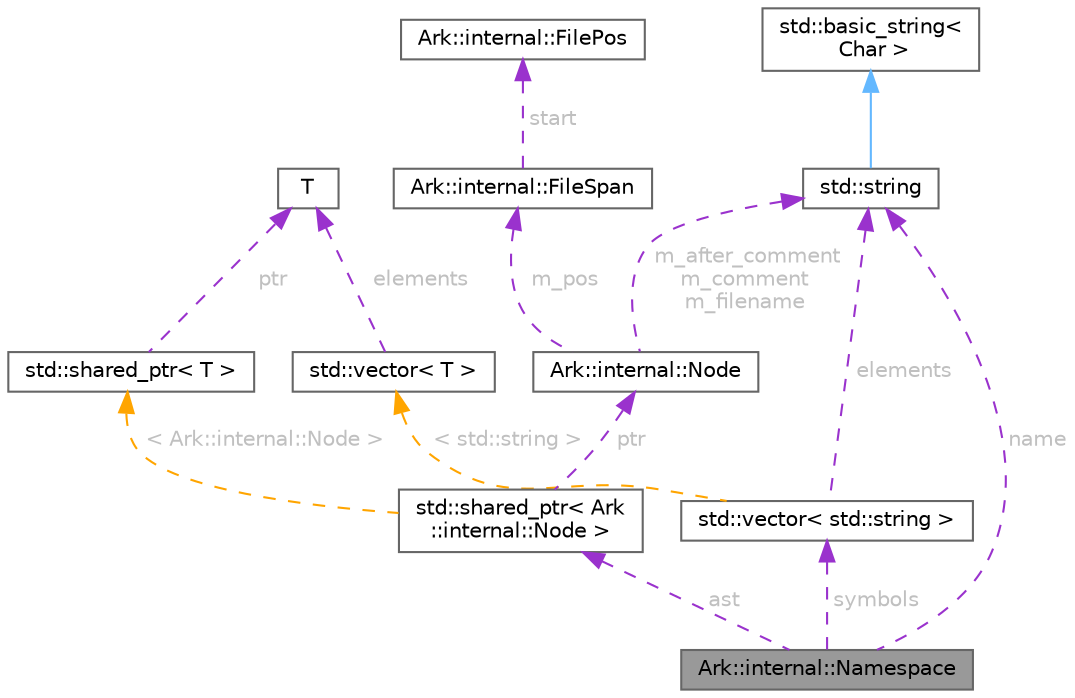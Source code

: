 digraph "Ark::internal::Namespace"
{
 // INTERACTIVE_SVG=YES
 // LATEX_PDF_SIZE
  bgcolor="transparent";
  edge [fontname=Helvetica,fontsize=10,labelfontname=Helvetica,labelfontsize=10];
  node [fontname=Helvetica,fontsize=10,shape=box,height=0.2,width=0.4];
  Node1 [id="Node000001",label="Ark::internal::Namespace",height=0.2,width=0.4,color="gray40", fillcolor="grey60", style="filled", fontcolor="black",tooltip=" "];
  Node2 -> Node1 [id="edge1_Node000001_Node000002",dir="back",color="darkorchid3",style="dashed",tooltip=" ",label=" name",fontcolor="grey" ];
  Node2 [id="Node000002",label="std::string",height=0.2,width=0.4,color="gray40", fillcolor="white", style="filled",tooltip=" "];
  Node3 -> Node2 [id="edge2_Node000002_Node000003",dir="back",color="steelblue1",style="solid",tooltip=" "];
  Node3 [id="Node000003",label="std::basic_string\<\l Char \>",height=0.2,width=0.4,color="gray40", fillcolor="white", style="filled",tooltip=" "];
  Node4 -> Node1 [id="edge3_Node000001_Node000004",dir="back",color="darkorchid3",style="dashed",tooltip=" ",label=" symbols",fontcolor="grey" ];
  Node4 [id="Node000004",label="std::vector\< std::string \>",height=0.2,width=0.4,color="gray40", fillcolor="white", style="filled",tooltip=" "];
  Node2 -> Node4 [id="edge4_Node000004_Node000002",dir="back",color="darkorchid3",style="dashed",tooltip=" ",label=" elements",fontcolor="grey" ];
  Node5 -> Node4 [id="edge5_Node000004_Node000005",dir="back",color="orange",style="dashed",tooltip=" ",label=" \< std::string \>",fontcolor="grey" ];
  Node5 [id="Node000005",label="std::vector\< T \>",height=0.2,width=0.4,color="gray40", fillcolor="white", style="filled",tooltip=" "];
  Node6 -> Node5 [id="edge6_Node000005_Node000006",dir="back",color="darkorchid3",style="dashed",tooltip=" ",label=" elements",fontcolor="grey" ];
  Node6 [id="Node000006",label="T",height=0.2,width=0.4,color="gray40", fillcolor="white", style="filled",tooltip=" "];
  Node7 -> Node1 [id="edge7_Node000001_Node000007",dir="back",color="darkorchid3",style="dashed",tooltip=" ",label=" ast",fontcolor="grey" ];
  Node7 [id="Node000007",label="std::shared_ptr\< Ark\l::internal::Node \>",height=0.2,width=0.4,color="gray40", fillcolor="white", style="filled",tooltip=" "];
  Node8 -> Node7 [id="edge8_Node000007_Node000008",dir="back",color="darkorchid3",style="dashed",tooltip=" ",label=" ptr",fontcolor="grey" ];
  Node8 [id="Node000008",label="Ark::internal::Node",height=0.2,width=0.4,color="gray40", fillcolor="white", style="filled",URL="$dc/d9e/classArk_1_1internal_1_1Node.html",tooltip="A node of an Abstract Syntax Tree for ArkScript."];
  Node9 -> Node8 [id="edge9_Node000008_Node000009",dir="back",color="darkorchid3",style="dashed",tooltip=" ",label=" m_pos",fontcolor="grey" ];
  Node9 [id="Node000009",label="Ark::internal::FileSpan",height=0.2,width=0.4,color="gray40", fillcolor="white", style="filled",URL="$dc/dda/structArk_1_1internal_1_1FileSpan.html",tooltip="Describes a span for a node/atom in a file, its start position and end position."];
  Node10 -> Node9 [id="edge10_Node000009_Node000010",dir="back",color="darkorchid3",style="dashed",tooltip=" ",label=" start",fontcolor="grey" ];
  Node10 [id="Node000010",label="Ark::internal::FilePos",height=0.2,width=0.4,color="gray40", fillcolor="white", style="filled",URL="$d7/df6/structArk_1_1internal_1_1FilePos.html",tooltip=" "];
  Node2 -> Node8 [id="edge11_Node000008_Node000002",dir="back",color="darkorchid3",style="dashed",tooltip=" ",label=" m_after_comment\nm_comment\nm_filename",fontcolor="grey" ];
  Node11 -> Node7 [id="edge12_Node000007_Node000011",dir="back",color="orange",style="dashed",tooltip=" ",label=" \< Ark::internal::Node \>",fontcolor="grey" ];
  Node11 [id="Node000011",label="std::shared_ptr\< T \>",height=0.2,width=0.4,color="gray40", fillcolor="white", style="filled",tooltip=" "];
  Node6 -> Node11 [id="edge13_Node000011_Node000006",dir="back",color="darkorchid3",style="dashed",tooltip=" ",label=" ptr",fontcolor="grey" ];
}
